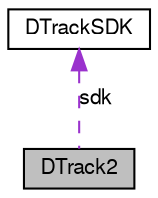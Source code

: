 digraph G
{
  edge [fontname="FreeSans",fontsize=10,labelfontname="FreeSans",labelfontsize=10];
  node [fontname="FreeSans",fontsize=10,shape=record];
  Node1 [label="DTrack2",height=0.2,width=0.4,color="black", fillcolor="grey75", style="filled" fontcolor="black"];
  Node2 -> Node1 [dir=back,color="darkorchid3",fontsize=10,style="dashed",label="sdk",fontname="FreeSans"];
  Node2 [label="DTrackSDK",height=0.2,width=0.4,color="black", fillcolor="white", style="filled",URL="$class_d_track_s_d_k.html",tooltip="DTrack SDK main class."];
}
